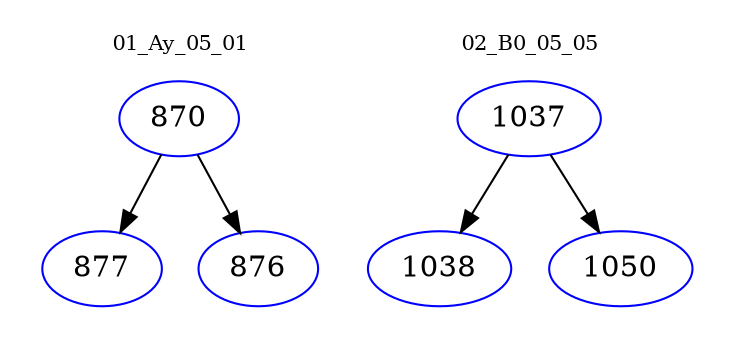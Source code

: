 digraph{
subgraph cluster_0 {
color = white
label = "01_Ay_05_01";
fontsize=10;
T0_870 [label="870", color="blue"]
T0_870 -> T0_877 [color="black"]
T0_877 [label="877", color="blue"]
T0_870 -> T0_876 [color="black"]
T0_876 [label="876", color="blue"]
}
subgraph cluster_1 {
color = white
label = "02_B0_05_05";
fontsize=10;
T1_1037 [label="1037", color="blue"]
T1_1037 -> T1_1038 [color="black"]
T1_1038 [label="1038", color="blue"]
T1_1037 -> T1_1050 [color="black"]
T1_1050 [label="1050", color="blue"]
}
}
